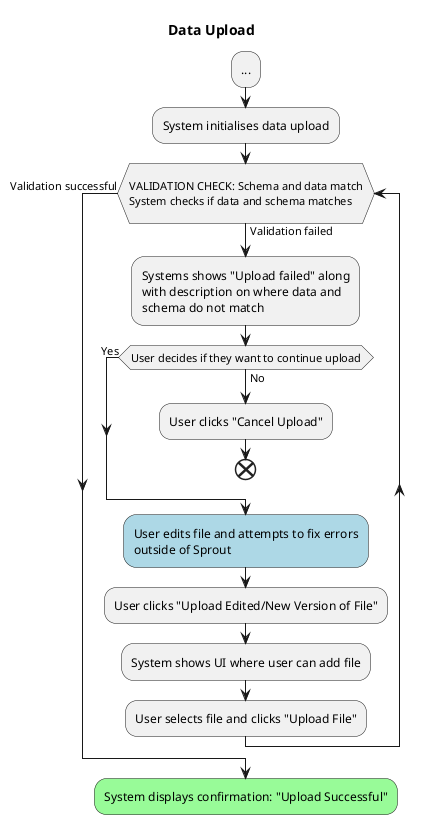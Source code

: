 @startuml user-flow-5-data-upload

title Data Upload

:...;
:System initialises data upload;
while (\nVALIDATION CHECK: Schema and data match\nSystem checks if data and schema matches\n) is (Validation failed)
:Systems shows "Upload failed" along\nwith description on where data and\nschema do not match;
    while (User decides if they want to continue upload) is (No)
        :User clicks "Cancel Upload";
        end
    end while (Yes);
    #LightBlue:User edits file and attempts to fix errors\noutside of Sprout;
    :User clicks "Upload Edited/New Version of File";
    :System shows UI where user can add file; 
    :User selects file and clicks "Upload File";

end while (Validation successful);
#palegreen:System displays confirmation: "Upload Successful";

@enduml
